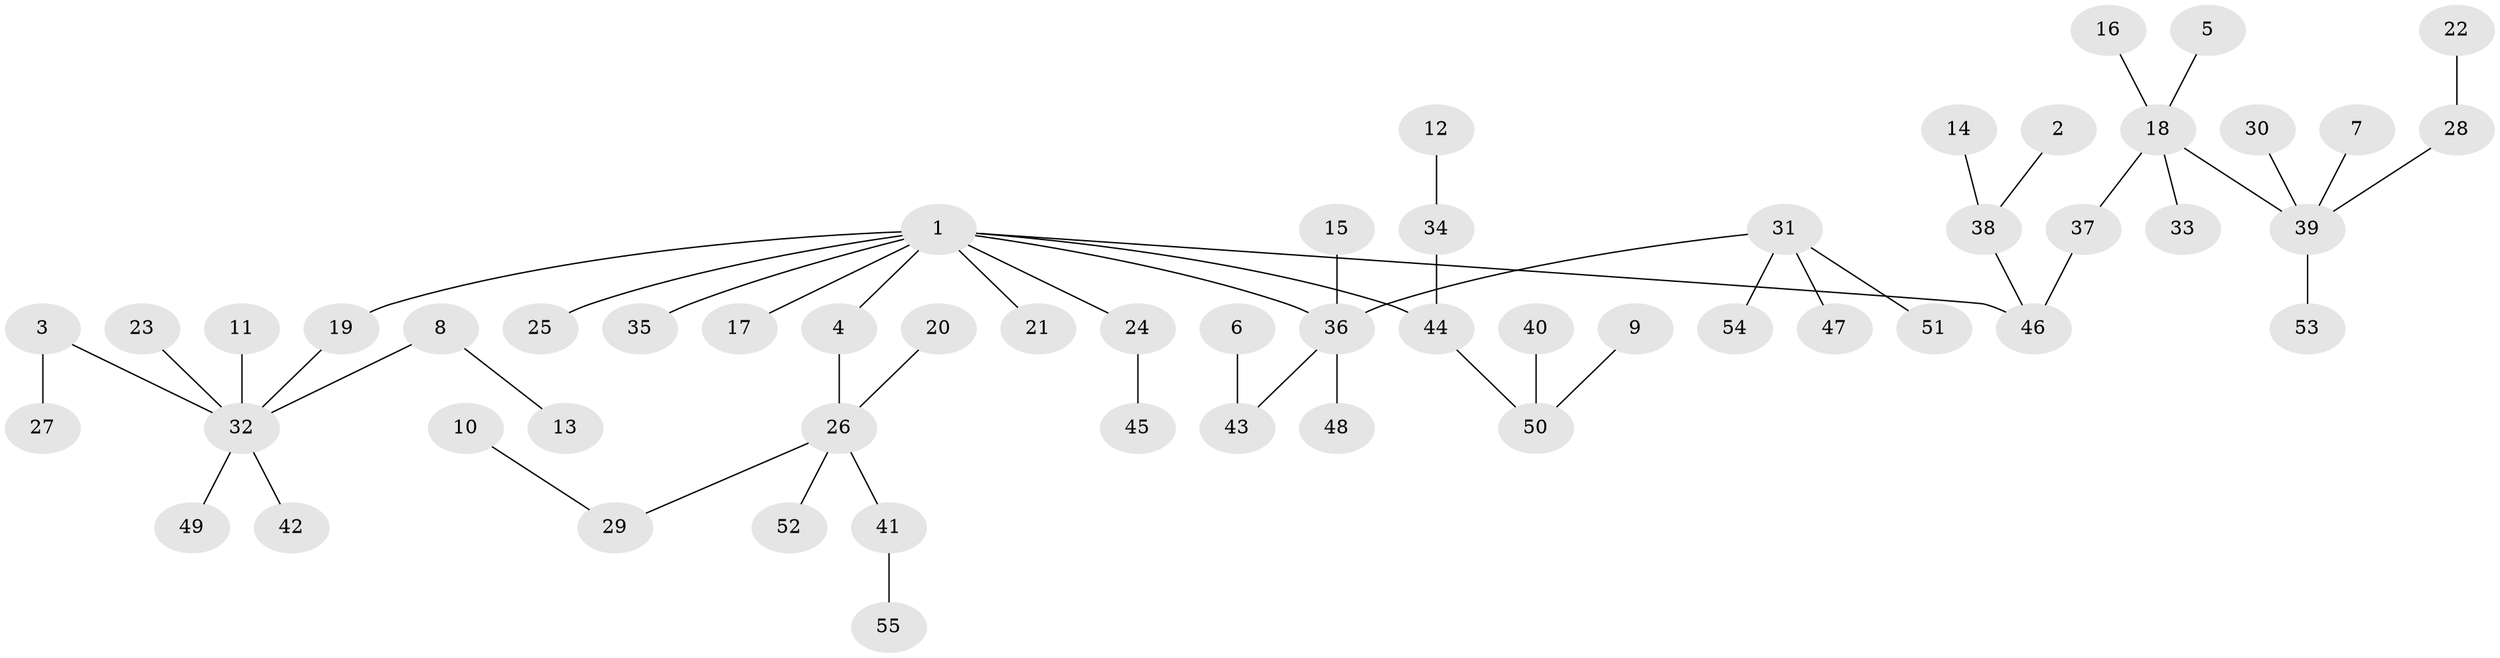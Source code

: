 // original degree distribution, {7: 0.00909090909090909, 4: 0.06363636363636363, 3: 0.09090909090909091, 5: 0.03636363636363636, 1: 0.5, 2: 0.2727272727272727, 6: 0.02727272727272727}
// Generated by graph-tools (version 1.1) at 2025/26/03/09/25 03:26:23]
// undirected, 55 vertices, 54 edges
graph export_dot {
graph [start="1"]
  node [color=gray90,style=filled];
  1;
  2;
  3;
  4;
  5;
  6;
  7;
  8;
  9;
  10;
  11;
  12;
  13;
  14;
  15;
  16;
  17;
  18;
  19;
  20;
  21;
  22;
  23;
  24;
  25;
  26;
  27;
  28;
  29;
  30;
  31;
  32;
  33;
  34;
  35;
  36;
  37;
  38;
  39;
  40;
  41;
  42;
  43;
  44;
  45;
  46;
  47;
  48;
  49;
  50;
  51;
  52;
  53;
  54;
  55;
  1 -- 4 [weight=1.0];
  1 -- 17 [weight=1.0];
  1 -- 19 [weight=1.0];
  1 -- 21 [weight=1.0];
  1 -- 24 [weight=1.0];
  1 -- 25 [weight=1.0];
  1 -- 35 [weight=1.0];
  1 -- 36 [weight=1.0];
  1 -- 44 [weight=1.0];
  1 -- 46 [weight=1.0];
  2 -- 38 [weight=1.0];
  3 -- 27 [weight=1.0];
  3 -- 32 [weight=1.0];
  4 -- 26 [weight=1.0];
  5 -- 18 [weight=1.0];
  6 -- 43 [weight=1.0];
  7 -- 39 [weight=1.0];
  8 -- 13 [weight=1.0];
  8 -- 32 [weight=1.0];
  9 -- 50 [weight=1.0];
  10 -- 29 [weight=1.0];
  11 -- 32 [weight=1.0];
  12 -- 34 [weight=1.0];
  14 -- 38 [weight=1.0];
  15 -- 36 [weight=1.0];
  16 -- 18 [weight=1.0];
  18 -- 33 [weight=1.0];
  18 -- 37 [weight=1.0];
  18 -- 39 [weight=1.0];
  19 -- 32 [weight=1.0];
  20 -- 26 [weight=1.0];
  22 -- 28 [weight=1.0];
  23 -- 32 [weight=1.0];
  24 -- 45 [weight=1.0];
  26 -- 29 [weight=1.0];
  26 -- 41 [weight=1.0];
  26 -- 52 [weight=1.0];
  28 -- 39 [weight=1.0];
  30 -- 39 [weight=1.0];
  31 -- 36 [weight=1.0];
  31 -- 47 [weight=1.0];
  31 -- 51 [weight=1.0];
  31 -- 54 [weight=1.0];
  32 -- 42 [weight=1.0];
  32 -- 49 [weight=1.0];
  34 -- 44 [weight=1.0];
  36 -- 43 [weight=1.0];
  36 -- 48 [weight=1.0];
  37 -- 46 [weight=1.0];
  38 -- 46 [weight=1.0];
  39 -- 53 [weight=1.0];
  40 -- 50 [weight=1.0];
  41 -- 55 [weight=1.0];
  44 -- 50 [weight=1.0];
}
